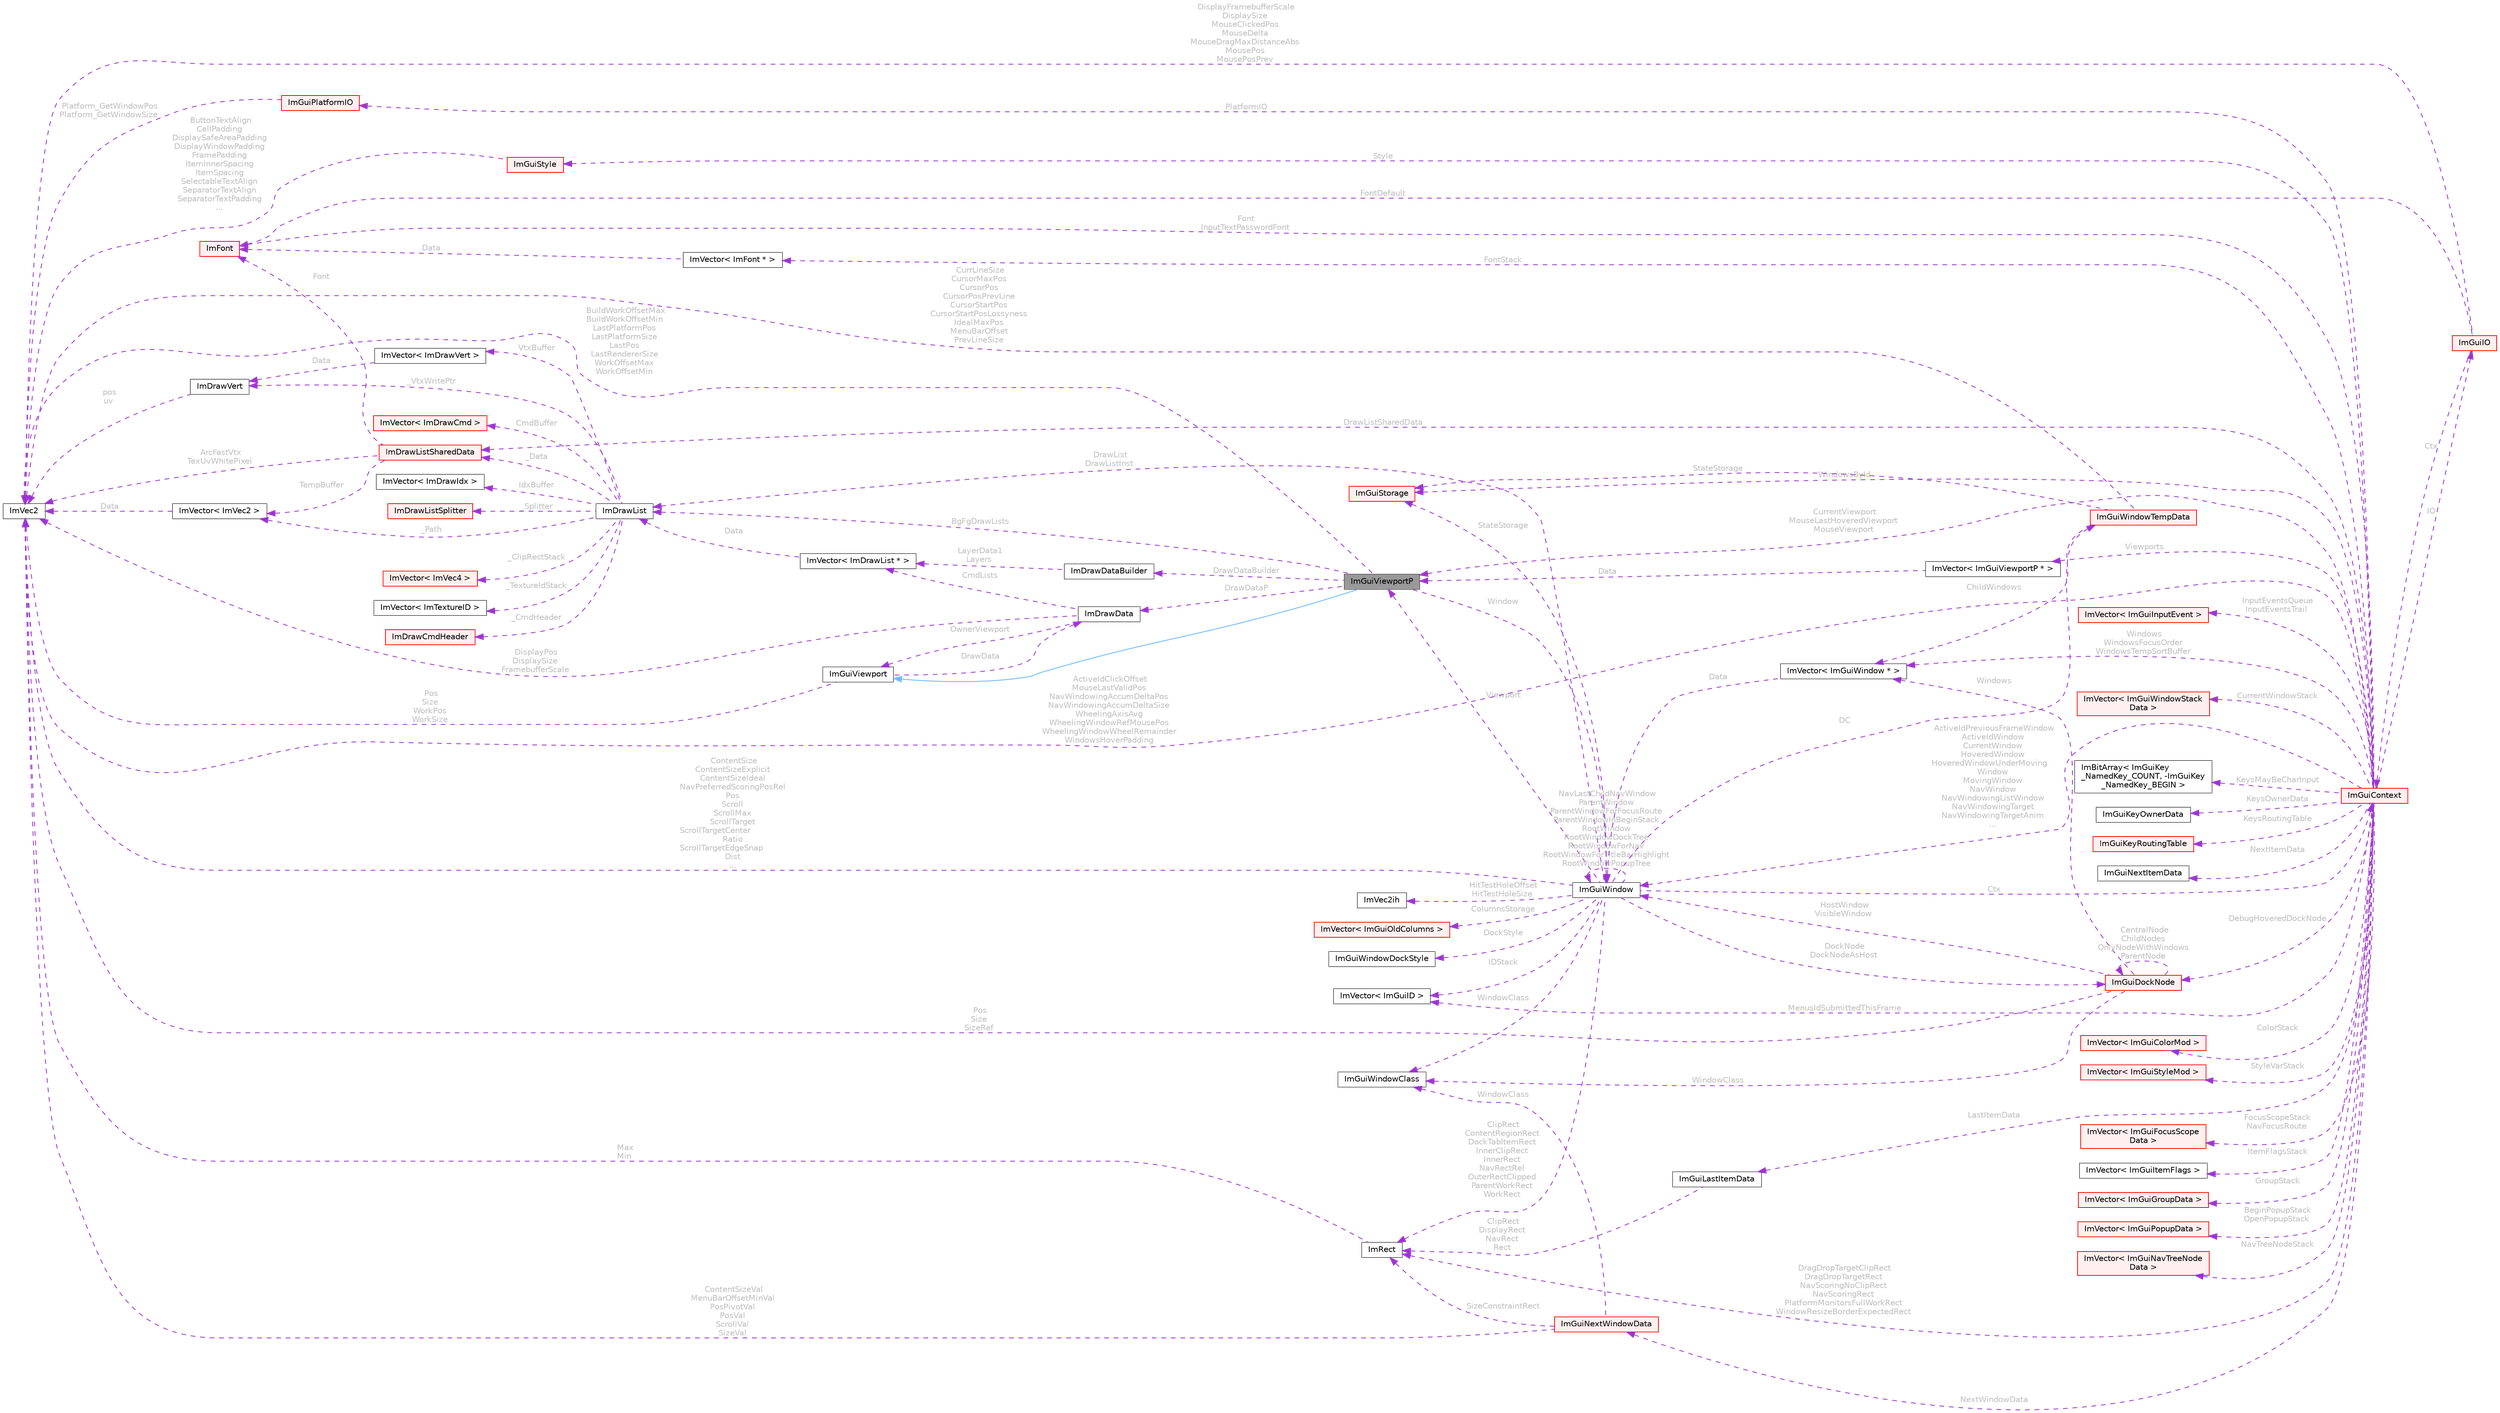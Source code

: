 digraph "ImGuiViewportP"
{
 // LATEX_PDF_SIZE
  bgcolor="transparent";
  edge [fontname=Helvetica,fontsize=10,labelfontname=Helvetica,labelfontsize=10];
  node [fontname=Helvetica,fontsize=10,shape=box,height=0.2,width=0.4];
  rankdir="LR";
  Node1 [id="Node000001",label="ImGuiViewportP",height=0.2,width=0.4,color="gray40", fillcolor="grey60", style="filled", fontcolor="black",tooltip=" "];
  Node2 -> Node1 [id="edge95_Node000001_Node000002",dir="back",color="steelblue1",style="solid",tooltip=" "];
  Node2 [id="Node000002",label="ImGuiViewport",height=0.2,width=0.4,color="gray40", fillcolor="white", style="filled",URL="$struct_im_gui_viewport.html",tooltip=" "];
  Node3 -> Node2 [id="edge96_Node000002_Node000003",dir="back",color="darkorchid3",style="dashed",tooltip=" ",label=" Pos\nSize\nWorkPos\nWorkSize",fontcolor="grey" ];
  Node3 [id="Node000003",label="ImVec2",height=0.2,width=0.4,color="gray40", fillcolor="white", style="filled",URL="$struct_im_vec2.html",tooltip=" "];
  Node4 -> Node2 [id="edge97_Node000002_Node000004",dir="back",color="darkorchid3",style="dashed",tooltip=" ",label=" DrawData",fontcolor="grey" ];
  Node4 [id="Node000004",label="ImDrawData",height=0.2,width=0.4,color="gray40", fillcolor="white", style="filled",URL="$struct_im_draw_data.html",tooltip=" "];
  Node5 -> Node4 [id="edge98_Node000004_Node000005",dir="back",color="darkorchid3",style="dashed",tooltip=" ",label=" CmdLists",fontcolor="grey" ];
  Node5 [id="Node000005",label="ImVector\< ImDrawList * \>",height=0.2,width=0.4,color="gray40", fillcolor="white", style="filled",URL="$struct_im_vector.html",tooltip=" "];
  Node6 -> Node5 [id="edge99_Node000005_Node000006",dir="back",color="darkorchid3",style="dashed",tooltip=" ",label=" Data",fontcolor="grey" ];
  Node6 [id="Node000006",label="ImDrawList",height=0.2,width=0.4,color="gray40", fillcolor="white", style="filled",URL="$struct_im_draw_list.html",tooltip=" "];
  Node7 -> Node6 [id="edge100_Node000006_Node000007",dir="back",color="darkorchid3",style="dashed",tooltip=" ",label=" CmdBuffer",fontcolor="grey" ];
  Node7 [id="Node000007",label="ImVector\< ImDrawCmd \>",height=0.2,width=0.4,color="red", fillcolor="#FFF0F0", style="filled",URL="$struct_im_vector.html",tooltip=" "];
  Node10 -> Node6 [id="edge101_Node000006_Node000010",dir="back",color="darkorchid3",style="dashed",tooltip=" ",label=" IdxBuffer",fontcolor="grey" ];
  Node10 [id="Node000010",label="ImVector\< ImDrawIdx \>",height=0.2,width=0.4,color="gray40", fillcolor="white", style="filled",URL="$struct_im_vector.html",tooltip=" "];
  Node11 -> Node6 [id="edge102_Node000006_Node000011",dir="back",color="darkorchid3",style="dashed",tooltip=" ",label=" VtxBuffer",fontcolor="grey" ];
  Node11 [id="Node000011",label="ImVector\< ImDrawVert \>",height=0.2,width=0.4,color="gray40", fillcolor="white", style="filled",URL="$struct_im_vector.html",tooltip=" "];
  Node12 -> Node11 [id="edge103_Node000011_Node000012",dir="back",color="darkorchid3",style="dashed",tooltip=" ",label=" Data",fontcolor="grey" ];
  Node12 [id="Node000012",label="ImDrawVert",height=0.2,width=0.4,color="gray40", fillcolor="white", style="filled",URL="$struct_im_draw_vert.html",tooltip=" "];
  Node3 -> Node12 [id="edge104_Node000012_Node000003",dir="back",color="darkorchid3",style="dashed",tooltip=" ",label=" pos\nuv",fontcolor="grey" ];
  Node13 -> Node6 [id="edge105_Node000006_Node000013",dir="back",color="darkorchid3",style="dashed",tooltip=" ",label=" _Data",fontcolor="grey" ];
  Node13 [id="Node000013",label="ImDrawListSharedData",height=0.2,width=0.4,color="red", fillcolor="#FFF0F0", style="filled",URL="$struct_im_draw_list_shared_data.html",tooltip=" "];
  Node3 -> Node13 [id="edge106_Node000013_Node000003",dir="back",color="darkorchid3",style="dashed",tooltip=" ",label=" ArcFastVtx\nTexUvWhitePixel",fontcolor="grey" ];
  Node14 -> Node13 [id="edge107_Node000013_Node000014",dir="back",color="darkorchid3",style="dashed",tooltip=" ",label=" Font",fontcolor="grey" ];
  Node14 [id="Node000014",label="ImFont",height=0.2,width=0.4,color="red", fillcolor="#FFF0F0", style="filled",URL="$struct_im_font.html",tooltip=" "];
  Node26 -> Node13 [id="edge108_Node000013_Node000026",dir="back",color="darkorchid3",style="dashed",tooltip=" ",label=" TempBuffer",fontcolor="grey" ];
  Node26 [id="Node000026",label="ImVector\< ImVec2 \>",height=0.2,width=0.4,color="gray40", fillcolor="white", style="filled",URL="$struct_im_vector.html",tooltip=" "];
  Node3 -> Node26 [id="edge109_Node000026_Node000003",dir="back",color="darkorchid3",style="dashed",tooltip=" ",label=" Data",fontcolor="grey" ];
  Node12 -> Node6 [id="edge110_Node000006_Node000012",dir="back",color="darkorchid3",style="dashed",tooltip=" ",label=" _VtxWritePtr",fontcolor="grey" ];
  Node27 -> Node6 [id="edge111_Node000006_Node000027",dir="back",color="darkorchid3",style="dashed",tooltip=" ",label=" _ClipRectStack",fontcolor="grey" ];
  Node27 [id="Node000027",label="ImVector\< ImVec4 \>",height=0.2,width=0.4,color="red", fillcolor="#FFF0F0", style="filled",URL="$struct_im_vector.html",tooltip=" "];
  Node28 -> Node6 [id="edge112_Node000006_Node000028",dir="back",color="darkorchid3",style="dashed",tooltip=" ",label=" _TextureIdStack",fontcolor="grey" ];
  Node28 [id="Node000028",label="ImVector\< ImTextureID \>",height=0.2,width=0.4,color="gray40", fillcolor="white", style="filled",URL="$struct_im_vector.html",tooltip=" "];
  Node26 -> Node6 [id="edge113_Node000006_Node000026",dir="back",color="darkorchid3",style="dashed",tooltip=" ",label=" _Path",fontcolor="grey" ];
  Node29 -> Node6 [id="edge114_Node000006_Node000029",dir="back",color="darkorchid3",style="dashed",tooltip=" ",label=" _CmdHeader",fontcolor="grey" ];
  Node29 [id="Node000029",label="ImDrawCmdHeader",height=0.2,width=0.4,color="red", fillcolor="#FFF0F0", style="filled",URL="$struct_im_draw_cmd_header.html",tooltip=" "];
  Node30 -> Node6 [id="edge115_Node000006_Node000030",dir="back",color="darkorchid3",style="dashed",tooltip=" ",label=" _Splitter",fontcolor="grey" ];
  Node30 [id="Node000030",label="ImDrawListSplitter",height=0.2,width=0.4,color="red", fillcolor="#FFF0F0", style="filled",URL="$struct_im_draw_list_splitter.html",tooltip=" "];
  Node3 -> Node4 [id="edge116_Node000004_Node000003",dir="back",color="darkorchid3",style="dashed",tooltip=" ",label=" DisplayPos\nDisplaySize\nFramebufferScale",fontcolor="grey" ];
  Node2 -> Node4 [id="edge117_Node000004_Node000002",dir="back",color="darkorchid3",style="dashed",tooltip=" ",label=" OwnerViewport",fontcolor="grey" ];
  Node33 -> Node1 [id="edge118_Node000001_Node000033",dir="back",color="darkorchid3",style="dashed",tooltip=" ",label=" Window",fontcolor="grey" ];
  Node33 [id="Node000033",label="ImGuiWindow",height=0.2,width=0.4,color="gray40", fillcolor="white", style="filled",URL="$struct_im_gui_window.html",tooltip=" "];
  Node34 -> Node33 [id="edge119_Node000033_Node000034",dir="back",color="darkorchid3",style="dashed",tooltip=" ",label=" Ctx",fontcolor="grey" ];
  Node34 [id="Node000034",label="ImGuiContext",height=0.2,width=0.4,color="red", fillcolor="#FFF0F0", style="filled",URL="$struct_im_gui_context.html",tooltip=" "];
  Node35 -> Node34 [id="edge120_Node000034_Node000035",dir="back",color="darkorchid3",style="dashed",tooltip=" ",label=" IO",fontcolor="grey" ];
  Node35 [id="Node000035",label="ImGuiIO",height=0.2,width=0.4,color="red", fillcolor="#FFF0F0", style="filled",URL="$struct_im_gui_i_o.html",tooltip=" "];
  Node3 -> Node35 [id="edge121_Node000035_Node000003",dir="back",color="darkorchid3",style="dashed",tooltip=" ",label=" DisplayFramebufferScale\nDisplaySize\nMouseClickedPos\nMouseDelta\nMouseDragMaxDistanceAbs\nMousePos\nMousePosPrev",fontcolor="grey" ];
  Node14 -> Node35 [id="edge122_Node000035_Node000014",dir="back",color="darkorchid3",style="dashed",tooltip=" ",label=" FontDefault",fontcolor="grey" ];
  Node34 -> Node35 [id="edge123_Node000035_Node000034",dir="back",color="darkorchid3",style="dashed",tooltip=" ",label=" Ctx",fontcolor="grey" ];
  Node37 -> Node34 [id="edge124_Node000034_Node000037",dir="back",color="darkorchid3",style="dashed",tooltip=" ",label=" PlatformIO",fontcolor="grey" ];
  Node37 [id="Node000037",label="ImGuiPlatformIO",height=0.2,width=0.4,color="red", fillcolor="#FFF0F0", style="filled",URL="$struct_im_gui_platform_i_o.html",tooltip=" "];
  Node3 -> Node37 [id="edge125_Node000037_Node000003",dir="back",color="darkorchid3",style="dashed",tooltip=" ",label=" Platform_GetWindowPos\nPlatform_GetWindowSize",fontcolor="grey" ];
  Node41 -> Node34 [id="edge126_Node000034_Node000041",dir="back",color="darkorchid3",style="dashed",tooltip=" ",label=" Style",fontcolor="grey" ];
  Node41 [id="Node000041",label="ImGuiStyle",height=0.2,width=0.4,color="red", fillcolor="#FFF0F0", style="filled",URL="$struct_im_gui_style.html",tooltip=" "];
  Node3 -> Node41 [id="edge127_Node000041_Node000003",dir="back",color="darkorchid3",style="dashed",tooltip=" ",label=" ButtonTextAlign\nCellPadding\nDisplaySafeAreaPadding\nDisplayWindowPadding\nFramePadding\nItemInnerSpacing\nItemSpacing\nSelectableTextAlign\nSeparatorTextAlign\nSeparatorTextPadding\n...",fontcolor="grey" ];
  Node14 -> Node34 [id="edge128_Node000034_Node000014",dir="back",color="darkorchid3",style="dashed",tooltip=" ",label=" Font\nInputTextPasswordFont",fontcolor="grey" ];
  Node13 -> Node34 [id="edge129_Node000034_Node000013",dir="back",color="darkorchid3",style="dashed",tooltip=" ",label=" DrawListSharedData",fontcolor="grey" ];
  Node42 -> Node34 [id="edge130_Node000034_Node000042",dir="back",color="darkorchid3",style="dashed",tooltip=" ",label=" InputEventsQueue\nInputEventsTrail",fontcolor="grey" ];
  Node42 [id="Node000042",label="ImVector\< ImGuiInputEvent \>",height=0.2,width=0.4,color="red", fillcolor="#FFF0F0", style="filled",URL="$struct_im_vector.html",tooltip=" "];
  Node51 -> Node34 [id="edge131_Node000034_Node000051",dir="back",color="darkorchid3",style="dashed",tooltip=" ",label=" Windows\nWindowsFocusOrder\nWindowsTempSortBuffer",fontcolor="grey" ];
  Node51 [id="Node000051",label="ImVector\< ImGuiWindow * \>",height=0.2,width=0.4,color="gray40", fillcolor="white", style="filled",URL="$struct_im_vector.html",tooltip=" "];
  Node33 -> Node51 [id="edge132_Node000051_Node000033",dir="back",color="darkorchid3",style="dashed",tooltip=" ",label=" Data",fontcolor="grey" ];
  Node52 -> Node34 [id="edge133_Node000034_Node000052",dir="back",color="darkorchid3",style="dashed",tooltip=" ",label=" CurrentWindowStack",fontcolor="grey" ];
  Node52 [id="Node000052",label="ImVector\< ImGuiWindowStack\lData \>",height=0.2,width=0.4,color="red", fillcolor="#FFF0F0", style="filled",URL="$struct_im_vector.html",tooltip=" "];
  Node57 -> Node34 [id="edge134_Node000034_Node000057",dir="back",color="darkorchid3",style="dashed",tooltip=" ",label=" WindowsById",fontcolor="grey" ];
  Node57 [id="Node000057",label="ImGuiStorage",height=0.2,width=0.4,color="red", fillcolor="#FFF0F0", style="filled",URL="$struct_im_gui_storage.html",tooltip=" "];
  Node3 -> Node34 [id="edge135_Node000034_Node000003",dir="back",color="darkorchid3",style="dashed",tooltip=" ",label=" ActiveIdClickOffset\nMouseLastValidPos\nNavWindowingAccumDeltaPos\nNavWindowingAccumDeltaSize\nWheelingAxisAvg\nWheelingWindowRefMousePos\nWheelingWindowWheelRemainder\nWindowsHoverPadding",fontcolor="grey" ];
  Node33 -> Node34 [id="edge136_Node000034_Node000033",dir="back",color="darkorchid3",style="dashed",tooltip=" ",label=" ActiveIdPreviousFrameWindow\nActiveIdWindow\nCurrentWindow\nHoveredWindow\nHoveredWindowUnderMoving\lWindow\nMovingWindow\nNavWindow\nNavWindowingListWindow\nNavWindowingTarget\nNavWindowingTargetAnim\n...",fontcolor="grey" ];
  Node60 -> Node34 [id="edge137_Node000034_Node000060",dir="back",color="darkorchid3",style="dashed",tooltip=" ",label=" KeysMayBeCharInput",fontcolor="grey" ];
  Node60 [id="Node000060",label="ImBitArray\< ImGuiKey\l_NamedKey_COUNT, -ImGuiKey\l_NamedKey_BEGIN \>",height=0.2,width=0.4,color="gray40", fillcolor="white", style="filled",URL="$struct_im_bit_array.html",tooltip=" "];
  Node61 -> Node34 [id="edge138_Node000034_Node000061",dir="back",color="darkorchid3",style="dashed",tooltip=" ",label=" KeysOwnerData",fontcolor="grey" ];
  Node61 [id="Node000061",label="ImGuiKeyOwnerData",height=0.2,width=0.4,color="gray40", fillcolor="white", style="filled",URL="$struct_im_gui_key_owner_data.html",tooltip=" "];
  Node62 -> Node34 [id="edge139_Node000034_Node000062",dir="back",color="darkorchid3",style="dashed",tooltip=" ",label=" KeysRoutingTable",fontcolor="grey" ];
  Node62 [id="Node000062",label="ImGuiKeyRoutingTable",height=0.2,width=0.4,color="red", fillcolor="#FFF0F0", style="filled",URL="$struct_im_gui_key_routing_table.html",tooltip=" "];
  Node65 -> Node34 [id="edge140_Node000034_Node000065",dir="back",color="darkorchid3",style="dashed",tooltip=" ",label=" NextItemData",fontcolor="grey" ];
  Node65 [id="Node000065",label="ImGuiNextItemData",height=0.2,width=0.4,color="gray40", fillcolor="white", style="filled",URL="$struct_im_gui_next_item_data.html",tooltip=" "];
  Node54 -> Node34 [id="edge141_Node000034_Node000054",dir="back",color="darkorchid3",style="dashed",tooltip=" ",label=" LastItemData",fontcolor="grey" ];
  Node54 [id="Node000054",label="ImGuiLastItemData",height=0.2,width=0.4,color="gray40", fillcolor="white", style="filled",URL="$struct_im_gui_last_item_data.html",tooltip=" "];
  Node55 -> Node54 [id="edge142_Node000054_Node000055",dir="back",color="darkorchid3",style="dashed",tooltip=" ",label=" ClipRect\nDisplayRect\nNavRect\nRect",fontcolor="grey" ];
  Node55 [id="Node000055",label="ImRect",height=0.2,width=0.4,color="gray40", fillcolor="white", style="filled",URL="$struct_im_rect.html",tooltip=" "];
  Node3 -> Node55 [id="edge143_Node000055_Node000003",dir="back",color="darkorchid3",style="dashed",tooltip=" ",label=" Max\nMin",fontcolor="grey" ];
  Node66 -> Node34 [id="edge144_Node000034_Node000066",dir="back",color="darkorchid3",style="dashed",tooltip=" ",label=" NextWindowData",fontcolor="grey" ];
  Node66 [id="Node000066",label="ImGuiNextWindowData",height=0.2,width=0.4,color="red", fillcolor="#FFF0F0", style="filled",URL="$struct_im_gui_next_window_data.html",tooltip=" "];
  Node3 -> Node66 [id="edge145_Node000066_Node000003",dir="back",color="darkorchid3",style="dashed",tooltip=" ",label=" ContentSizeVal\nMenuBarOffsetMinVal\nPosPivotVal\nPosVal\nScrollVal\nSizeVal",fontcolor="grey" ];
  Node55 -> Node66 [id="edge146_Node000066_Node000055",dir="back",color="darkorchid3",style="dashed",tooltip=" ",label=" SizeConstraintRect",fontcolor="grey" ];
  Node68 -> Node66 [id="edge147_Node000066_Node000068",dir="back",color="darkorchid3",style="dashed",tooltip=" ",label=" WindowClass",fontcolor="grey" ];
  Node68 [id="Node000068",label="ImGuiWindowClass",height=0.2,width=0.4,color="gray40", fillcolor="white", style="filled",URL="$struct_im_gui_window_class.html",tooltip=" "];
  Node69 -> Node34 [id="edge148_Node000034_Node000069",dir="back",color="darkorchid3",style="dashed",tooltip=" ",label=" ColorStack",fontcolor="grey" ];
  Node69 [id="Node000069",label="ImVector\< ImGuiColorMod \>",height=0.2,width=0.4,color="red", fillcolor="#FFF0F0", style="filled",URL="$struct_im_vector.html",tooltip=" "];
  Node71 -> Node34 [id="edge149_Node000034_Node000071",dir="back",color="darkorchid3",style="dashed",tooltip=" ",label=" StyleVarStack",fontcolor="grey" ];
  Node71 [id="Node000071",label="ImVector\< ImGuiStyleMod \>",height=0.2,width=0.4,color="red", fillcolor="#FFF0F0", style="filled",URL="$struct_im_vector.html",tooltip=" "];
  Node20 -> Node34 [id="edge150_Node000034_Node000020",dir="back",color="darkorchid3",style="dashed",tooltip=" ",label=" FontStack",fontcolor="grey" ];
  Node20 [id="Node000020",label="ImVector\< ImFont * \>",height=0.2,width=0.4,color="gray40", fillcolor="white", style="filled",URL="$struct_im_vector.html",tooltip=" "];
  Node14 -> Node20 [id="edge151_Node000020_Node000014",dir="back",color="darkorchid3",style="dashed",tooltip=" ",label=" Data",fontcolor="grey" ];
  Node73 -> Node34 [id="edge152_Node000034_Node000073",dir="back",color="darkorchid3",style="dashed",tooltip=" ",label=" FocusScopeStack\nNavFocusRoute",fontcolor="grey" ];
  Node73 [id="Node000073",label="ImVector\< ImGuiFocusScope\lData \>",height=0.2,width=0.4,color="red", fillcolor="#FFF0F0", style="filled",URL="$struct_im_vector.html",tooltip=" "];
  Node75 -> Node34 [id="edge153_Node000034_Node000075",dir="back",color="darkorchid3",style="dashed",tooltip=" ",label=" ItemFlagsStack",fontcolor="grey" ];
  Node75 [id="Node000075",label="ImVector\< ImGuiItemFlags \>",height=0.2,width=0.4,color="gray40", fillcolor="white", style="filled",URL="$struct_im_vector.html",tooltip=" "];
  Node76 -> Node34 [id="edge154_Node000034_Node000076",dir="back",color="darkorchid3",style="dashed",tooltip=" ",label=" GroupStack",fontcolor="grey" ];
  Node76 [id="Node000076",label="ImVector\< ImGuiGroupData \>",height=0.2,width=0.4,color="red", fillcolor="#FFF0F0", style="filled",URL="$struct_im_vector.html",tooltip=" "];
  Node79 -> Node34 [id="edge155_Node000034_Node000079",dir="back",color="darkorchid3",style="dashed",tooltip=" ",label=" BeginPopupStack\nOpenPopupStack",fontcolor="grey" ];
  Node79 [id="Node000079",label="ImVector\< ImGuiPopupData \>",height=0.2,width=0.4,color="red", fillcolor="#FFF0F0", style="filled",URL="$struct_im_vector.html",tooltip=" "];
  Node81 -> Node34 [id="edge156_Node000034_Node000081",dir="back",color="darkorchid3",style="dashed",tooltip=" ",label=" NavTreeNodeStack",fontcolor="grey" ];
  Node81 [id="Node000081",label="ImVector\< ImGuiNavTreeNode\lData \>",height=0.2,width=0.4,color="red", fillcolor="#FFF0F0", style="filled",URL="$struct_im_vector.html",tooltip=" "];
  Node83 -> Node34 [id="edge157_Node000034_Node000083",dir="back",color="darkorchid3",style="dashed",tooltip=" ",label=" Viewports",fontcolor="grey" ];
  Node83 [id="Node000083",label="ImVector\< ImGuiViewportP * \>",height=0.2,width=0.4,color="gray40", fillcolor="white", style="filled",URL="$struct_im_vector.html",tooltip=" "];
  Node1 -> Node83 [id="edge158_Node000083_Node000001",dir="back",color="darkorchid3",style="dashed",tooltip=" ",label=" Data",fontcolor="grey" ];
  Node1 -> Node34 [id="edge159_Node000034_Node000001",dir="back",color="darkorchid3",style="dashed",tooltip=" ",label=" CurrentViewport\nMouseLastHoveredViewport\nMouseViewport",fontcolor="grey" ];
  Node55 -> Node34 [id="edge160_Node000034_Node000055",dir="back",color="darkorchid3",style="dashed",tooltip=" ",label=" DragDropTargetClipRect\nDragDropTargetRect\nNavScoringNoClipRect\nNavScoringRect\nPlatformMonitorsFullWorkRect\nWindowResizeBorderExpectedRect",fontcolor="grey" ];
  Node121 -> Node34 [id="edge161_Node000034_Node000121",dir="back",color="darkorchid3",style="dashed",tooltip=" ",label=" MenusIdSubmittedThisFrame",fontcolor="grey" ];
  Node121 [id="Node000121",label="ImVector\< ImGuiID \>",height=0.2,width=0.4,color="gray40", fillcolor="white", style="filled",URL="$struct_im_vector.html",tooltip=" "];
  Node128 -> Node34 [id="edge162_Node000034_Node000128",dir="back",color="darkorchid3",style="dashed",tooltip=" ",label=" DebugHoveredDockNode",fontcolor="grey" ];
  Node128 [id="Node000128",label="ImGuiDockNode",height=0.2,width=0.4,color="red", fillcolor="#FFF0F0", style="filled",URL="$struct_im_gui_dock_node.html",tooltip=" "];
  Node128 -> Node128 [id="edge163_Node000128_Node000128",dir="back",color="darkorchid3",style="dashed",tooltip=" ",label=" CentralNode\nChildNodes\nOnlyNodeWithWindows\nParentNode",fontcolor="grey" ];
  Node51 -> Node128 [id="edge164_Node000128_Node000051",dir="back",color="darkorchid3",style="dashed",tooltip=" ",label=" Windows",fontcolor="grey" ];
  Node3 -> Node128 [id="edge165_Node000128_Node000003",dir="back",color="darkorchid3",style="dashed",tooltip=" ",label=" Pos\nSize\nSizeRef",fontcolor="grey" ];
  Node68 -> Node128 [id="edge166_Node000128_Node000068",dir="back",color="darkorchid3",style="dashed",tooltip=" ",label=" WindowClass",fontcolor="grey" ];
  Node33 -> Node128 [id="edge167_Node000128_Node000033",dir="back",color="darkorchid3",style="dashed",tooltip=" ",label=" HostWindow\nVisibleWindow",fontcolor="grey" ];
  Node68 -> Node33 [id="edge168_Node000033_Node000068",dir="back",color="darkorchid3",style="dashed",tooltip=" ",label=" WindowClass",fontcolor="grey" ];
  Node1 -> Node33 [id="edge169_Node000033_Node000001",dir="back",color="darkorchid3",style="dashed",tooltip=" ",label=" Viewport",fontcolor="grey" ];
  Node3 -> Node33 [id="edge170_Node000033_Node000003",dir="back",color="darkorchid3",style="dashed",tooltip=" ",label=" ContentSize\nContentSizeExplicit\nContentSizeIdeal\nNavPreferredScoringPosRel\nPos\nScroll\nScrollMax\nScrollTarget\nScrollTargetCenter\lRatio\nScrollTargetEdgeSnap\lDist\n...",fontcolor="grey" ];
  Node121 -> Node33 [id="edge171_Node000033_Node000121",dir="back",color="darkorchid3",style="dashed",tooltip=" ",label=" IDStack",fontcolor="grey" ];
  Node146 -> Node33 [id="edge172_Node000033_Node000146",dir="back",color="darkorchid3",style="dashed",tooltip=" ",label=" DC",fontcolor="grey" ];
  Node146 [id="Node000146",label="ImGuiWindowTempData",height=0.2,width=0.4,color="red", fillcolor="#FFF0F0", style="filled",URL="$struct_im_gui_window_temp_data.html",tooltip=" "];
  Node3 -> Node146 [id="edge173_Node000146_Node000003",dir="back",color="darkorchid3",style="dashed",tooltip=" ",label=" CurrLineSize\nCursorMaxPos\nCursorPos\nCursorPosPrevLine\nCursorStartPos\nCursorStartPosLossyness\nIdealMaxPos\nMenuBarOffset\nPrevLineSize",fontcolor="grey" ];
  Node51 -> Node146 [id="edge174_Node000146_Node000051",dir="back",color="darkorchid3",style="dashed",tooltip=" ",label=" ChildWindows",fontcolor="grey" ];
  Node57 -> Node146 [id="edge175_Node000146_Node000057",dir="back",color="darkorchid3",style="dashed",tooltip=" ",label=" StateStorage",fontcolor="grey" ];
  Node55 -> Node33 [id="edge176_Node000033_Node000055",dir="back",color="darkorchid3",style="dashed",tooltip=" ",label=" ClipRect\nContentRegionRect\nDockTabItemRect\nInnerClipRect\nInnerRect\nNavRectRel\nOuterRectClipped\nParentWorkRect\nWorkRect",fontcolor="grey" ];
  Node131 -> Node33 [id="edge177_Node000033_Node000131",dir="back",color="darkorchid3",style="dashed",tooltip=" ",label=" HitTestHoleOffset\nHitTestHoleSize",fontcolor="grey" ];
  Node131 [id="Node000131",label="ImVec2ih",height=0.2,width=0.4,color="gray40", fillcolor="white", style="filled",URL="$struct_im_vec2ih.html",tooltip=" "];
  Node57 -> Node33 [id="edge178_Node000033_Node000057",dir="back",color="darkorchid3",style="dashed",tooltip=" ",label=" StateStorage",fontcolor="grey" ];
  Node151 -> Node33 [id="edge179_Node000033_Node000151",dir="back",color="darkorchid3",style="dashed",tooltip=" ",label=" ColumnsStorage",fontcolor="grey" ];
  Node151 [id="Node000151",label="ImVector\< ImGuiOldColumns \>",height=0.2,width=0.4,color="red", fillcolor="#FFF0F0", style="filled",URL="$struct_im_vector.html",tooltip=" "];
  Node6 -> Node33 [id="edge180_Node000033_Node000006",dir="back",color="darkorchid3",style="dashed",tooltip=" ",label=" DrawList\nDrawListInst",fontcolor="grey" ];
  Node33 -> Node33 [id="edge181_Node000033_Node000033",dir="back",color="darkorchid3",style="dashed",tooltip=" ",label=" NavLastChildNavWindow\nParentWindow\nParentWindowForFocusRoute\nParentWindowInBeginStack\nRootWindow\nRootWindowDockTree\nRootWindowForNav\nRootWindowForTitleBarHighlight\nRootWindowPopupTree",fontcolor="grey" ];
  Node152 -> Node33 [id="edge182_Node000033_Node000152",dir="back",color="darkorchid3",style="dashed",tooltip=" ",label=" DockStyle",fontcolor="grey" ];
  Node152 [id="Node000152",label="ImGuiWindowDockStyle",height=0.2,width=0.4,color="gray40", fillcolor="white", style="filled",URL="$struct_im_gui_window_dock_style.html",tooltip=" "];
  Node128 -> Node33 [id="edge183_Node000033_Node000128",dir="back",color="darkorchid3",style="dashed",tooltip=" ",label=" DockNode\nDockNodeAsHost",fontcolor="grey" ];
  Node3 -> Node1 [id="edge184_Node000001_Node000003",dir="back",color="darkorchid3",style="dashed",tooltip=" ",label=" BuildWorkOffsetMax\nBuildWorkOffsetMin\nLastPlatformPos\nLastPlatformSize\nLastPos\nLastRendererSize\nWorkOffsetMax\nWorkOffsetMin",fontcolor="grey" ];
  Node6 -> Node1 [id="edge185_Node000001_Node000006",dir="back",color="darkorchid3",style="dashed",tooltip=" ",label=" BgFgDrawLists",fontcolor="grey" ];
  Node4 -> Node1 [id="edge186_Node000001_Node000004",dir="back",color="darkorchid3",style="dashed",tooltip=" ",label=" DrawDataP",fontcolor="grey" ];
  Node153 -> Node1 [id="edge187_Node000001_Node000153",dir="back",color="darkorchid3",style="dashed",tooltip=" ",label=" DrawDataBuilder",fontcolor="grey" ];
  Node153 [id="Node000153",label="ImDrawDataBuilder",height=0.2,width=0.4,color="gray40", fillcolor="white", style="filled",URL="$struct_im_draw_data_builder.html",tooltip=" "];
  Node5 -> Node153 [id="edge188_Node000153_Node000005",dir="back",color="darkorchid3",style="dashed",tooltip=" ",label=" LayerData1\nLayers",fontcolor="grey" ];
}
